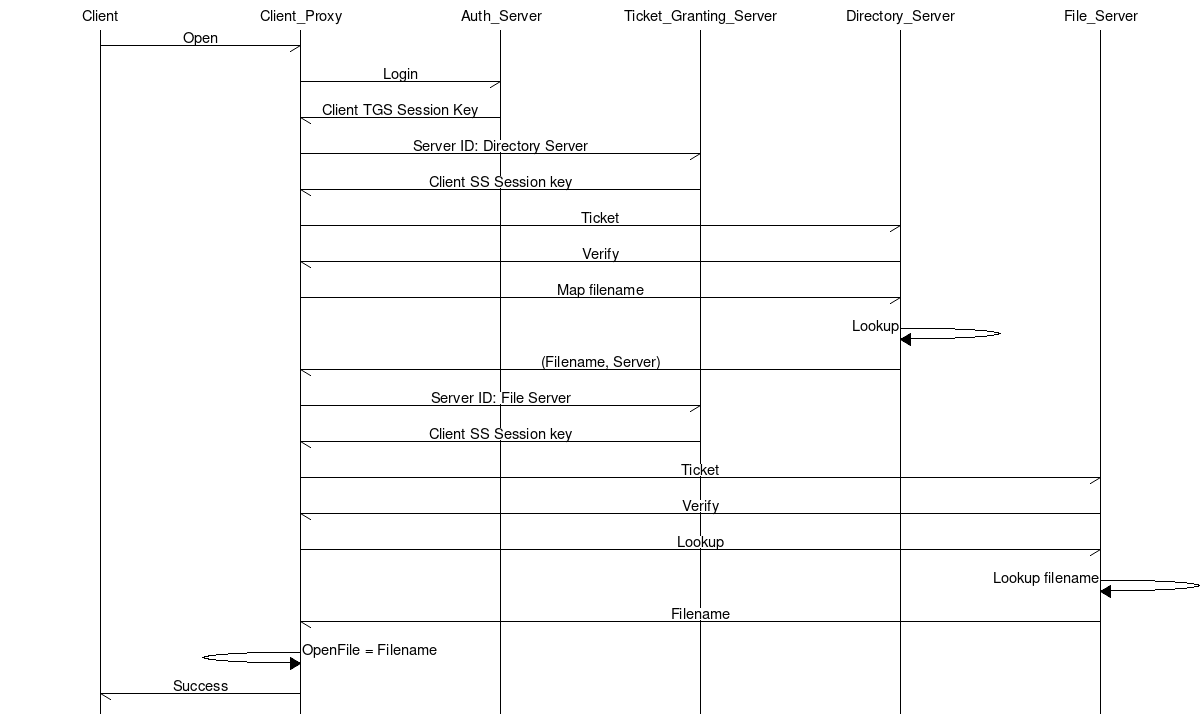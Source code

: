 # MSC for some fictional process
msc {
  hscale = "2";

  Client,Client_Proxy,Auth_Server,Ticket_Granting_Server,Directory_Server,File_Server;

  Client->Client_Proxy [ label = "Open" ] ;
  Client_Proxy->Auth_Server [ label = "Login"];
  Auth_Server->Client_Proxy [label = "Client TGS Session Key"];
  Client_Proxy->Ticket_Granting_Server [label = "Server ID: Directory Server"];
  Ticket_Granting_Server->Client_Proxy [label = "Client SS Session key"];
  Client_Proxy->Directory_Server [label = "Ticket"];
  Directory_Server->Client_Proxy [label = "Verify"];
  Client_Proxy->Directory_Server [label = "Map filename"];
  Directory_Server=>Directory_Server [label = "Lookup"];
  Directory_Server->Client_Proxy [label = "(Filename, Server)"];
  Client_Proxy->Ticket_Granting_Server [label = "Server ID: File Server"];
  Ticket_Granting_Server->Client_Proxy [label = "Client SS Session key"];
  Client_Proxy->File_Server [label = "Ticket"];
  File_Server->Client_Proxy [label = "Verify"];
  Client_Proxy->File_Server [label = "Lookup"];
  File_Server=>File_Server [label = "Lookup filename"];
  File_Server->Client_Proxy [label = "Filename"];
  Client_Proxy=>Client_Proxy [label = "OpenFile = Filename"];
  Client_Proxy->Client [label = "Success"];

}